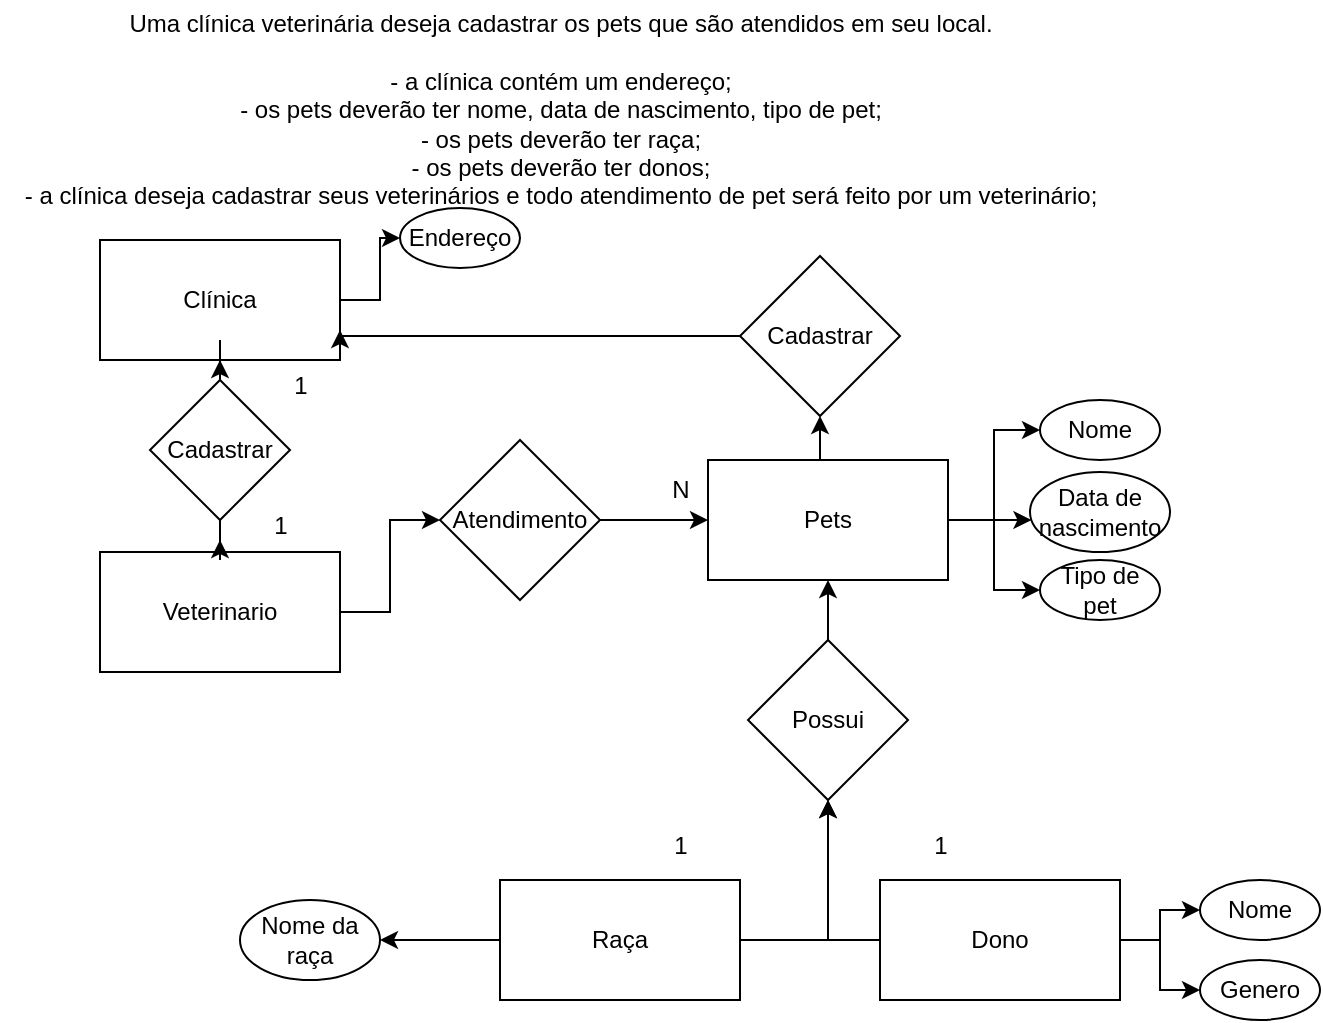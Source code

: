 <mxfile version="21.6.5" type="device">
  <diagram name="Página-1" id="_b9BxaEk9Kp9ST4_Jdw4">
    <mxGraphModel dx="1500" dy="830" grid="1" gridSize="10" guides="1" tooltips="1" connect="1" arrows="1" fold="1" page="1" pageScale="1" pageWidth="827" pageHeight="1169" math="0" shadow="0">
      <root>
        <mxCell id="0" />
        <mxCell id="1" parent="0" />
        <mxCell id="cD6r1RW8nwFcYrbuoBNg-1" value="&lt;div&gt;Uma clínica veterinária deseja cadastrar os pets que são atendidos em seu local.&lt;/div&gt;&lt;div&gt;&lt;br&gt;&lt;/div&gt;&lt;div&gt;- a clínica contém um endereço;&lt;/div&gt;&lt;div&gt;- os pets deverão ter nome, data de nascimento, tipo de pet;&lt;/div&gt;&lt;div&gt;- os pets deverão ter raça;&lt;/div&gt;&lt;div&gt;- os pets deverão ter donos;&lt;/div&gt;&lt;div&gt;- a clínica deseja cadastrar seus veterinários e todo atendimento de pet será feito por um veterinário;&lt;/div&gt;" style="text;html=1;align=center;verticalAlign=middle;resizable=0;points=[];autosize=1;strokeColor=none;fillColor=none;" vertex="1" parent="1">
          <mxGeometry width="560" height="110" as="geometry" />
        </mxCell>
        <mxCell id="cD6r1RW8nwFcYrbuoBNg-4" style="edgeStyle=orthogonalEdgeStyle;rounded=0;orthogonalLoop=1;jettySize=auto;html=1;entryX=0;entryY=0.5;entryDx=0;entryDy=0;" edge="1" parent="1" source="cD6r1RW8nwFcYrbuoBNg-2" target="cD6r1RW8nwFcYrbuoBNg-3">
          <mxGeometry relative="1" as="geometry" />
        </mxCell>
        <mxCell id="cD6r1RW8nwFcYrbuoBNg-2" value="Clínica" style="whiteSpace=wrap;html=1;" vertex="1" parent="1">
          <mxGeometry x="50" y="120" width="120" height="60" as="geometry" />
        </mxCell>
        <mxCell id="cD6r1RW8nwFcYrbuoBNg-3" value="Endereço" style="ellipse;whiteSpace=wrap;html=1;" vertex="1" parent="1">
          <mxGeometry x="200" y="104" width="60" height="30" as="geometry" />
        </mxCell>
        <mxCell id="cD6r1RW8nwFcYrbuoBNg-28" style="edgeStyle=orthogonalEdgeStyle;rounded=0;orthogonalLoop=1;jettySize=auto;html=1;entryX=0;entryY=0.5;entryDx=0;entryDy=0;" edge="1" parent="1" source="cD6r1RW8nwFcYrbuoBNg-5" target="cD6r1RW8nwFcYrbuoBNg-6">
          <mxGeometry relative="1" as="geometry" />
        </mxCell>
        <mxCell id="cD6r1RW8nwFcYrbuoBNg-29" style="edgeStyle=orthogonalEdgeStyle;rounded=0;orthogonalLoop=1;jettySize=auto;html=1;" edge="1" parent="1" source="cD6r1RW8nwFcYrbuoBNg-5" target="cD6r1RW8nwFcYrbuoBNg-7">
          <mxGeometry relative="1" as="geometry">
            <Array as="points">
              <mxPoint x="520" y="260" />
              <mxPoint x="520" y="260" />
            </Array>
          </mxGeometry>
        </mxCell>
        <mxCell id="cD6r1RW8nwFcYrbuoBNg-30" style="edgeStyle=orthogonalEdgeStyle;rounded=0;orthogonalLoop=1;jettySize=auto;html=1;entryX=0;entryY=0.5;entryDx=0;entryDy=0;" edge="1" parent="1" source="cD6r1RW8nwFcYrbuoBNg-5" target="cD6r1RW8nwFcYrbuoBNg-8">
          <mxGeometry relative="1" as="geometry" />
        </mxCell>
        <mxCell id="cD6r1RW8nwFcYrbuoBNg-38" style="edgeStyle=orthogonalEdgeStyle;rounded=0;orthogonalLoop=1;jettySize=auto;html=1;entryX=0.5;entryY=1;entryDx=0;entryDy=0;" edge="1" parent="1" source="cD6r1RW8nwFcYrbuoBNg-5" target="cD6r1RW8nwFcYrbuoBNg-37">
          <mxGeometry relative="1" as="geometry">
            <Array as="points">
              <mxPoint x="410" y="220" />
              <mxPoint x="410" y="220" />
            </Array>
          </mxGeometry>
        </mxCell>
        <mxCell id="cD6r1RW8nwFcYrbuoBNg-5" value="Pets" style="rounded=0;whiteSpace=wrap;html=1;" vertex="1" parent="1">
          <mxGeometry x="354" y="230" width="120" height="60" as="geometry" />
        </mxCell>
        <mxCell id="cD6r1RW8nwFcYrbuoBNg-6" value="Nome" style="ellipse;whiteSpace=wrap;html=1;" vertex="1" parent="1">
          <mxGeometry x="520" y="200" width="60" height="30" as="geometry" />
        </mxCell>
        <mxCell id="cD6r1RW8nwFcYrbuoBNg-7" value="Data de nascimento" style="ellipse;whiteSpace=wrap;html=1;" vertex="1" parent="1">
          <mxGeometry x="515" y="236" width="70" height="40" as="geometry" />
        </mxCell>
        <mxCell id="cD6r1RW8nwFcYrbuoBNg-8" value="Tipo de pet" style="ellipse;whiteSpace=wrap;html=1;" vertex="1" parent="1">
          <mxGeometry x="520" y="280" width="60" height="30" as="geometry" />
        </mxCell>
        <mxCell id="cD6r1RW8nwFcYrbuoBNg-16" style="edgeStyle=orthogonalEdgeStyle;rounded=0;orthogonalLoop=1;jettySize=auto;html=1;entryX=1;entryY=0.5;entryDx=0;entryDy=0;" edge="1" parent="1" source="cD6r1RW8nwFcYrbuoBNg-9" target="cD6r1RW8nwFcYrbuoBNg-15">
          <mxGeometry relative="1" as="geometry" />
        </mxCell>
        <mxCell id="cD6r1RW8nwFcYrbuoBNg-18" style="edgeStyle=orthogonalEdgeStyle;rounded=0;orthogonalLoop=1;jettySize=auto;html=1;" edge="1" parent="1" source="cD6r1RW8nwFcYrbuoBNg-9" target="cD6r1RW8nwFcYrbuoBNg-17">
          <mxGeometry relative="1" as="geometry" />
        </mxCell>
        <mxCell id="cD6r1RW8nwFcYrbuoBNg-9" value="Raça" style="rounded=0;whiteSpace=wrap;html=1;" vertex="1" parent="1">
          <mxGeometry x="250" y="440" width="120" height="60" as="geometry" />
        </mxCell>
        <mxCell id="cD6r1RW8nwFcYrbuoBNg-13" style="edgeStyle=orthogonalEdgeStyle;rounded=0;orthogonalLoop=1;jettySize=auto;html=1;entryX=0;entryY=0.5;entryDx=0;entryDy=0;" edge="1" parent="1" source="cD6r1RW8nwFcYrbuoBNg-10" target="cD6r1RW8nwFcYrbuoBNg-11">
          <mxGeometry relative="1" as="geometry" />
        </mxCell>
        <mxCell id="cD6r1RW8nwFcYrbuoBNg-14" style="edgeStyle=orthogonalEdgeStyle;rounded=0;orthogonalLoop=1;jettySize=auto;html=1;entryX=0;entryY=0.5;entryDx=0;entryDy=0;" edge="1" parent="1" source="cD6r1RW8nwFcYrbuoBNg-10" target="cD6r1RW8nwFcYrbuoBNg-12">
          <mxGeometry relative="1" as="geometry" />
        </mxCell>
        <mxCell id="cD6r1RW8nwFcYrbuoBNg-19" style="edgeStyle=orthogonalEdgeStyle;rounded=0;orthogonalLoop=1;jettySize=auto;html=1;entryX=0.5;entryY=1;entryDx=0;entryDy=0;" edge="1" parent="1" source="cD6r1RW8nwFcYrbuoBNg-10" target="cD6r1RW8nwFcYrbuoBNg-17">
          <mxGeometry relative="1" as="geometry">
            <Array as="points">
              <mxPoint x="414" y="470" />
            </Array>
          </mxGeometry>
        </mxCell>
        <mxCell id="cD6r1RW8nwFcYrbuoBNg-10" value="Dono" style="rounded=0;whiteSpace=wrap;html=1;" vertex="1" parent="1">
          <mxGeometry x="440" y="440" width="120" height="60" as="geometry" />
        </mxCell>
        <mxCell id="cD6r1RW8nwFcYrbuoBNg-11" value="Nome" style="ellipse;whiteSpace=wrap;html=1;" vertex="1" parent="1">
          <mxGeometry x="600" y="440" width="60" height="30" as="geometry" />
        </mxCell>
        <mxCell id="cD6r1RW8nwFcYrbuoBNg-12" value="Genero" style="ellipse;whiteSpace=wrap;html=1;" vertex="1" parent="1">
          <mxGeometry x="600" y="480" width="60" height="30" as="geometry" />
        </mxCell>
        <mxCell id="cD6r1RW8nwFcYrbuoBNg-15" value="Nome da raça" style="ellipse;whiteSpace=wrap;html=1;" vertex="1" parent="1">
          <mxGeometry x="120" y="450" width="70" height="40" as="geometry" />
        </mxCell>
        <mxCell id="cD6r1RW8nwFcYrbuoBNg-20" style="edgeStyle=orthogonalEdgeStyle;rounded=0;orthogonalLoop=1;jettySize=auto;html=1;entryX=0.5;entryY=1;entryDx=0;entryDy=0;" edge="1" parent="1" source="cD6r1RW8nwFcYrbuoBNg-17" target="cD6r1RW8nwFcYrbuoBNg-5">
          <mxGeometry relative="1" as="geometry" />
        </mxCell>
        <mxCell id="cD6r1RW8nwFcYrbuoBNg-17" value="Possui" style="rhombus;whiteSpace=wrap;html=1;" vertex="1" parent="1">
          <mxGeometry x="374" y="320" width="80" height="80" as="geometry" />
        </mxCell>
        <mxCell id="cD6r1RW8nwFcYrbuoBNg-24" style="edgeStyle=orthogonalEdgeStyle;rounded=0;orthogonalLoop=1;jettySize=auto;html=1;entryX=0;entryY=0.5;entryDx=0;entryDy=0;" edge="1" parent="1" source="cD6r1RW8nwFcYrbuoBNg-21" target="cD6r1RW8nwFcYrbuoBNg-23">
          <mxGeometry relative="1" as="geometry" />
        </mxCell>
        <mxCell id="cD6r1RW8nwFcYrbuoBNg-21" value="Veterinario" style="rounded=0;whiteSpace=wrap;html=1;" vertex="1" parent="1">
          <mxGeometry x="50" y="276" width="120" height="60" as="geometry" />
        </mxCell>
        <mxCell id="cD6r1RW8nwFcYrbuoBNg-32" style="edgeStyle=orthogonalEdgeStyle;rounded=0;orthogonalLoop=1;jettySize=auto;html=1;entryX=0.5;entryY=1;entryDx=0;entryDy=0;" edge="1" parent="1" source="cD6r1RW8nwFcYrbuoBNg-22" target="cD6r1RW8nwFcYrbuoBNg-2">
          <mxGeometry relative="1" as="geometry" />
        </mxCell>
        <mxCell id="cD6r1RW8nwFcYrbuoBNg-33" style="edgeStyle=orthogonalEdgeStyle;rounded=0;orthogonalLoop=1;jettySize=auto;html=1;" edge="1" parent="1" source="cD6r1RW8nwFcYrbuoBNg-22">
          <mxGeometry relative="1" as="geometry">
            <mxPoint x="110" y="270" as="targetPoint" />
          </mxGeometry>
        </mxCell>
        <mxCell id="cD6r1RW8nwFcYrbuoBNg-22" value="Cadastrar" style="rhombus;whiteSpace=wrap;html=1;" vertex="1" parent="1">
          <mxGeometry x="75" y="190" width="70" height="70" as="geometry" />
        </mxCell>
        <mxCell id="cD6r1RW8nwFcYrbuoBNg-25" style="edgeStyle=orthogonalEdgeStyle;rounded=0;orthogonalLoop=1;jettySize=auto;html=1;entryX=0;entryY=0.5;entryDx=0;entryDy=0;" edge="1" parent="1" source="cD6r1RW8nwFcYrbuoBNg-23" target="cD6r1RW8nwFcYrbuoBNg-5">
          <mxGeometry relative="1" as="geometry">
            <Array as="points">
              <mxPoint x="310" y="260" />
              <mxPoint x="310" y="260" />
            </Array>
          </mxGeometry>
        </mxCell>
        <mxCell id="cD6r1RW8nwFcYrbuoBNg-23" value="Atendimento" style="rhombus;whiteSpace=wrap;html=1;" vertex="1" parent="1">
          <mxGeometry x="220" y="220" width="80" height="80" as="geometry" />
        </mxCell>
        <mxCell id="cD6r1RW8nwFcYrbuoBNg-26" value="1" style="text;html=1;align=center;verticalAlign=middle;resizable=0;points=[];autosize=1;strokeColor=none;fillColor=none;" vertex="1" parent="1">
          <mxGeometry x="455" y="408" width="30" height="30" as="geometry" />
        </mxCell>
        <mxCell id="cD6r1RW8nwFcYrbuoBNg-27" value="1" style="text;html=1;align=center;verticalAlign=middle;resizable=0;points=[];autosize=1;strokeColor=none;fillColor=none;" vertex="1" parent="1">
          <mxGeometry x="325" y="408" width="30" height="30" as="geometry" />
        </mxCell>
        <mxCell id="cD6r1RW8nwFcYrbuoBNg-31" style="edgeStyle=orthogonalEdgeStyle;rounded=0;orthogonalLoop=1;jettySize=auto;html=1;exitX=0.5;exitY=1;exitDx=0;exitDy=0;" edge="1" parent="1" source="cD6r1RW8nwFcYrbuoBNg-22" target="cD6r1RW8nwFcYrbuoBNg-22">
          <mxGeometry relative="1" as="geometry" />
        </mxCell>
        <mxCell id="cD6r1RW8nwFcYrbuoBNg-34" value="1" style="text;html=1;align=center;verticalAlign=middle;resizable=0;points=[];autosize=1;strokeColor=none;fillColor=none;" vertex="1" parent="1">
          <mxGeometry x="135" y="178" width="30" height="30" as="geometry" />
        </mxCell>
        <mxCell id="cD6r1RW8nwFcYrbuoBNg-35" value="1" style="text;html=1;align=center;verticalAlign=middle;resizable=0;points=[];autosize=1;strokeColor=none;fillColor=none;" vertex="1" parent="1">
          <mxGeometry x="125" y="248" width="30" height="30" as="geometry" />
        </mxCell>
        <mxCell id="cD6r1RW8nwFcYrbuoBNg-36" value="N" style="text;html=1;align=center;verticalAlign=middle;resizable=0;points=[];autosize=1;strokeColor=none;fillColor=none;" vertex="1" parent="1">
          <mxGeometry x="325" y="230" width="30" height="30" as="geometry" />
        </mxCell>
        <mxCell id="cD6r1RW8nwFcYrbuoBNg-39" style="edgeStyle=orthogonalEdgeStyle;rounded=0;orthogonalLoop=1;jettySize=auto;html=1;entryX=1;entryY=0.75;entryDx=0;entryDy=0;" edge="1" parent="1" source="cD6r1RW8nwFcYrbuoBNg-37" target="cD6r1RW8nwFcYrbuoBNg-2">
          <mxGeometry relative="1" as="geometry">
            <Array as="points">
              <mxPoint x="170" y="168" />
            </Array>
          </mxGeometry>
        </mxCell>
        <mxCell id="cD6r1RW8nwFcYrbuoBNg-37" value="Cadastrar" style="rhombus;whiteSpace=wrap;html=1;" vertex="1" parent="1">
          <mxGeometry x="370" y="128" width="80" height="80" as="geometry" />
        </mxCell>
      </root>
    </mxGraphModel>
  </diagram>
</mxfile>
